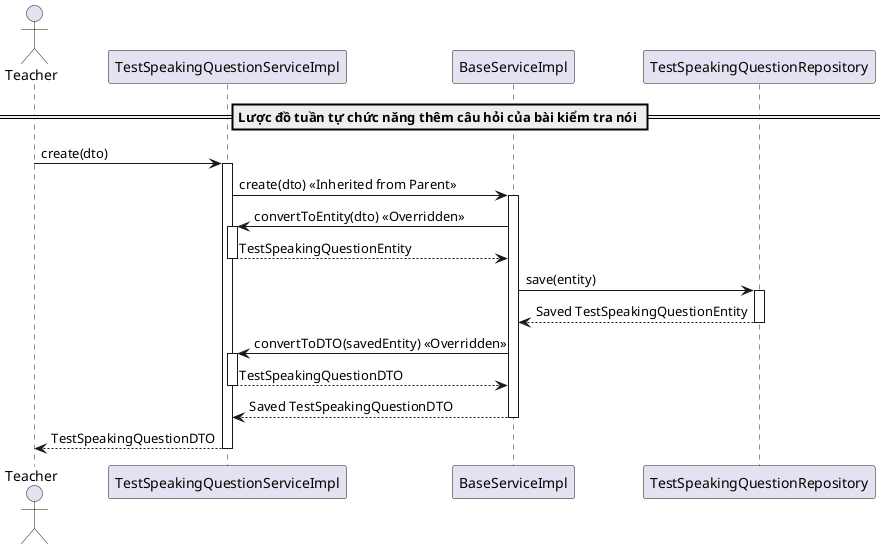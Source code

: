 @startuml createTestSpeakingQuestion

actor Teacher
participant "TestSpeakingQuestionServiceImpl" as TestSpeakingQuestionService
participant "BaseServiceImpl" as BaseService
participant "TestSpeakingQuestionRepository" as Repository



== Lược đồ tuần tự chức năng thêm câu hỏi của bài kiểm tra nói ==
Teacher -> TestSpeakingQuestionService: create(dto)
activate TestSpeakingQuestionService

TestSpeakingQuestionService -> BaseService: create(dto) << Inherited from Parent >>
activate BaseService

BaseService -> TestSpeakingQuestionService: convertToEntity(dto) << Overridden >>
activate TestSpeakingQuestionService
TestSpeakingQuestionService --> BaseService: TestSpeakingQuestionEntity
deactivate TestSpeakingQuestionService



BaseService -> Repository: save(entity)
activate Repository
Repository --> BaseService: Saved TestSpeakingQuestionEntity
deactivate Repository

BaseService -> TestSpeakingQuestionService: convertToDTO(savedEntity) << Overridden >>
activate TestSpeakingQuestionService
TestSpeakingQuestionService --> BaseService: TestSpeakingQuestionDTO
deactivate TestSpeakingQuestionService

BaseService --> TestSpeakingQuestionService: Saved TestSpeakingQuestionDTO
deactivate BaseService

TestSpeakingQuestionService --> Teacher: TestSpeakingQuestionDTO
deactivate TestSpeakingQuestionService

@enduml
